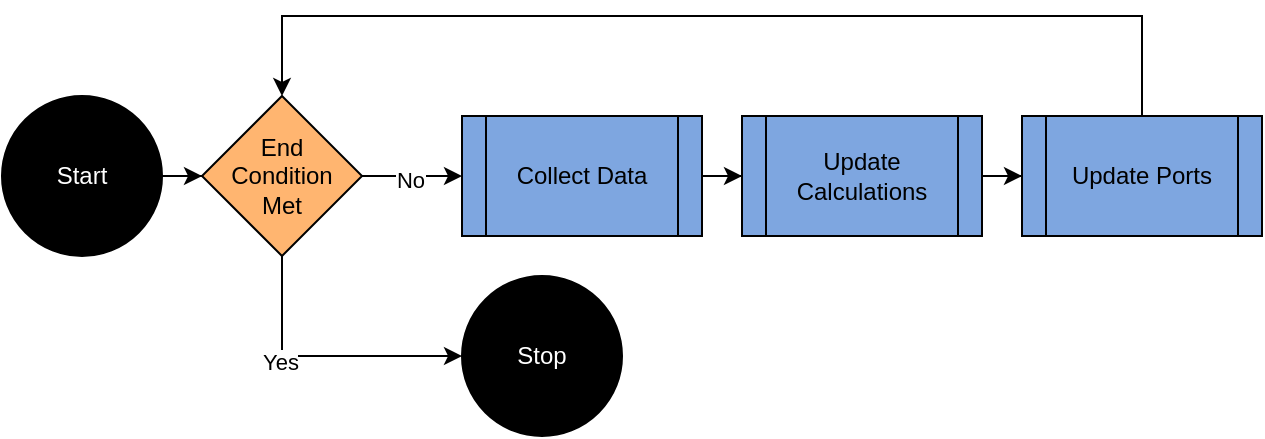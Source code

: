 <mxfile version="21.7.5" type="device">
  <diagram id="R2lEEEUBdFMjLlhIrx00" name="Page-1">
    <mxGraphModel dx="780" dy="543" grid="1" gridSize="10" guides="1" tooltips="1" connect="1" arrows="1" fold="1" page="1" pageScale="1" pageWidth="850" pageHeight="1100" math="0" shadow="0" extFonts="Permanent Marker^https://fonts.googleapis.com/css?family=Permanent+Marker">
      <root>
        <mxCell id="0" />
        <mxCell id="1" parent="0" />
        <mxCell id="VUhckj7xuMdOrdHYNBKd-25" value="" style="edgeStyle=orthogonalEdgeStyle;rounded=0;orthogonalLoop=1;jettySize=auto;html=1;" edge="1" parent="1" source="VUhckj7xuMdOrdHYNBKd-1" target="VUhckj7xuMdOrdHYNBKd-4">
          <mxGeometry relative="1" as="geometry" />
        </mxCell>
        <mxCell id="VUhckj7xuMdOrdHYNBKd-1" value="Collect Data" style="shape=process;whiteSpace=wrap;html=1;backgroundOutline=1;fillColor=#7EA6E0;" vertex="1" parent="1">
          <mxGeometry x="230" y="230" width="120" height="60" as="geometry" />
        </mxCell>
        <mxCell id="VUhckj7xuMdOrdHYNBKd-26" value="" style="edgeStyle=orthogonalEdgeStyle;rounded=0;orthogonalLoop=1;jettySize=auto;html=1;" edge="1" parent="1" source="VUhckj7xuMdOrdHYNBKd-4" target="VUhckj7xuMdOrdHYNBKd-5">
          <mxGeometry relative="1" as="geometry" />
        </mxCell>
        <mxCell id="VUhckj7xuMdOrdHYNBKd-4" value="Update Calculations" style="shape=process;whiteSpace=wrap;html=1;backgroundOutline=1;fillColor=#7EA6E0;" vertex="1" parent="1">
          <mxGeometry x="370" y="230" width="120" height="60" as="geometry" />
        </mxCell>
        <mxCell id="VUhckj7xuMdOrdHYNBKd-5" value="Update Ports" style="shape=process;whiteSpace=wrap;html=1;backgroundOutline=1;fillColor=#7EA6E0;" vertex="1" parent="1">
          <mxGeometry x="510" y="230" width="120" height="60" as="geometry" />
        </mxCell>
        <mxCell id="VUhckj7xuMdOrdHYNBKd-30" value="" style="edgeStyle=orthogonalEdgeStyle;rounded=0;orthogonalLoop=1;jettySize=auto;html=1;exitX=0.5;exitY=1;exitDx=0;exitDy=0;entryX=0;entryY=0.5;entryDx=0;entryDy=0;" edge="1" parent="1" source="VUhckj7xuMdOrdHYNBKd-7" target="VUhckj7xuMdOrdHYNBKd-15">
          <mxGeometry relative="1" as="geometry" />
        </mxCell>
        <mxCell id="VUhckj7xuMdOrdHYNBKd-31" value="Yes" style="edgeLabel;html=1;align=center;verticalAlign=middle;resizable=0;points=[];" vertex="1" connectable="0" parent="VUhckj7xuMdOrdHYNBKd-30">
          <mxGeometry x="-0.273" y="-3" relative="1" as="geometry">
            <mxPoint x="-2" as="offset" />
          </mxGeometry>
        </mxCell>
        <mxCell id="VUhckj7xuMdOrdHYNBKd-33" value="" style="edgeStyle=orthogonalEdgeStyle;rounded=0;orthogonalLoop=1;jettySize=auto;html=1;" edge="1" parent="1" source="VUhckj7xuMdOrdHYNBKd-7" target="VUhckj7xuMdOrdHYNBKd-1">
          <mxGeometry relative="1" as="geometry" />
        </mxCell>
        <mxCell id="VUhckj7xuMdOrdHYNBKd-34" value="No" style="edgeLabel;html=1;align=center;verticalAlign=middle;resizable=0;points=[];" vertex="1" connectable="0" parent="VUhckj7xuMdOrdHYNBKd-33">
          <mxGeometry x="-0.036" y="-2" relative="1" as="geometry">
            <mxPoint as="offset" />
          </mxGeometry>
        </mxCell>
        <mxCell id="VUhckj7xuMdOrdHYNBKd-7" value="End&lt;br&gt;Condition&lt;br&gt;Met" style="rhombus;whiteSpace=wrap;html=1;fillColor=#FFB570;" vertex="1" parent="1">
          <mxGeometry x="100" y="220" width="80" height="80" as="geometry" />
        </mxCell>
        <mxCell id="VUhckj7xuMdOrdHYNBKd-28" value="" style="edgeStyle=orthogonalEdgeStyle;rounded=0;orthogonalLoop=1;jettySize=auto;html=1;" edge="1" parent="1" source="VUhckj7xuMdOrdHYNBKd-14" target="VUhckj7xuMdOrdHYNBKd-7">
          <mxGeometry relative="1" as="geometry" />
        </mxCell>
        <mxCell id="VUhckj7xuMdOrdHYNBKd-14" value="Start" style="ellipse;whiteSpace=wrap;html=1;aspect=fixed;fillColor=#000000;fontColor=#FFFFFF;" vertex="1" parent="1">
          <mxGeometry y="220" width="80" height="80" as="geometry" />
        </mxCell>
        <mxCell id="VUhckj7xuMdOrdHYNBKd-15" value="Stop" style="ellipse;whiteSpace=wrap;html=1;aspect=fixed;fontColor=#FFFFFF;fillColor=#000000;" vertex="1" parent="1">
          <mxGeometry x="230" y="310" width="80" height="80" as="geometry" />
        </mxCell>
        <mxCell id="VUhckj7xuMdOrdHYNBKd-35" value="" style="endArrow=classic;html=1;rounded=0;exitX=0.5;exitY=0;exitDx=0;exitDy=0;entryX=0.5;entryY=0;entryDx=0;entryDy=0;" edge="1" parent="1" source="VUhckj7xuMdOrdHYNBKd-5" target="VUhckj7xuMdOrdHYNBKd-7">
          <mxGeometry width="50" height="50" relative="1" as="geometry">
            <mxPoint x="710" y="230" as="sourcePoint" />
            <mxPoint x="548.889" y="160" as="targetPoint" />
            <Array as="points">
              <mxPoint x="570" y="180" />
              <mxPoint x="140" y="180" />
            </Array>
          </mxGeometry>
        </mxCell>
      </root>
    </mxGraphModel>
  </diagram>
</mxfile>
